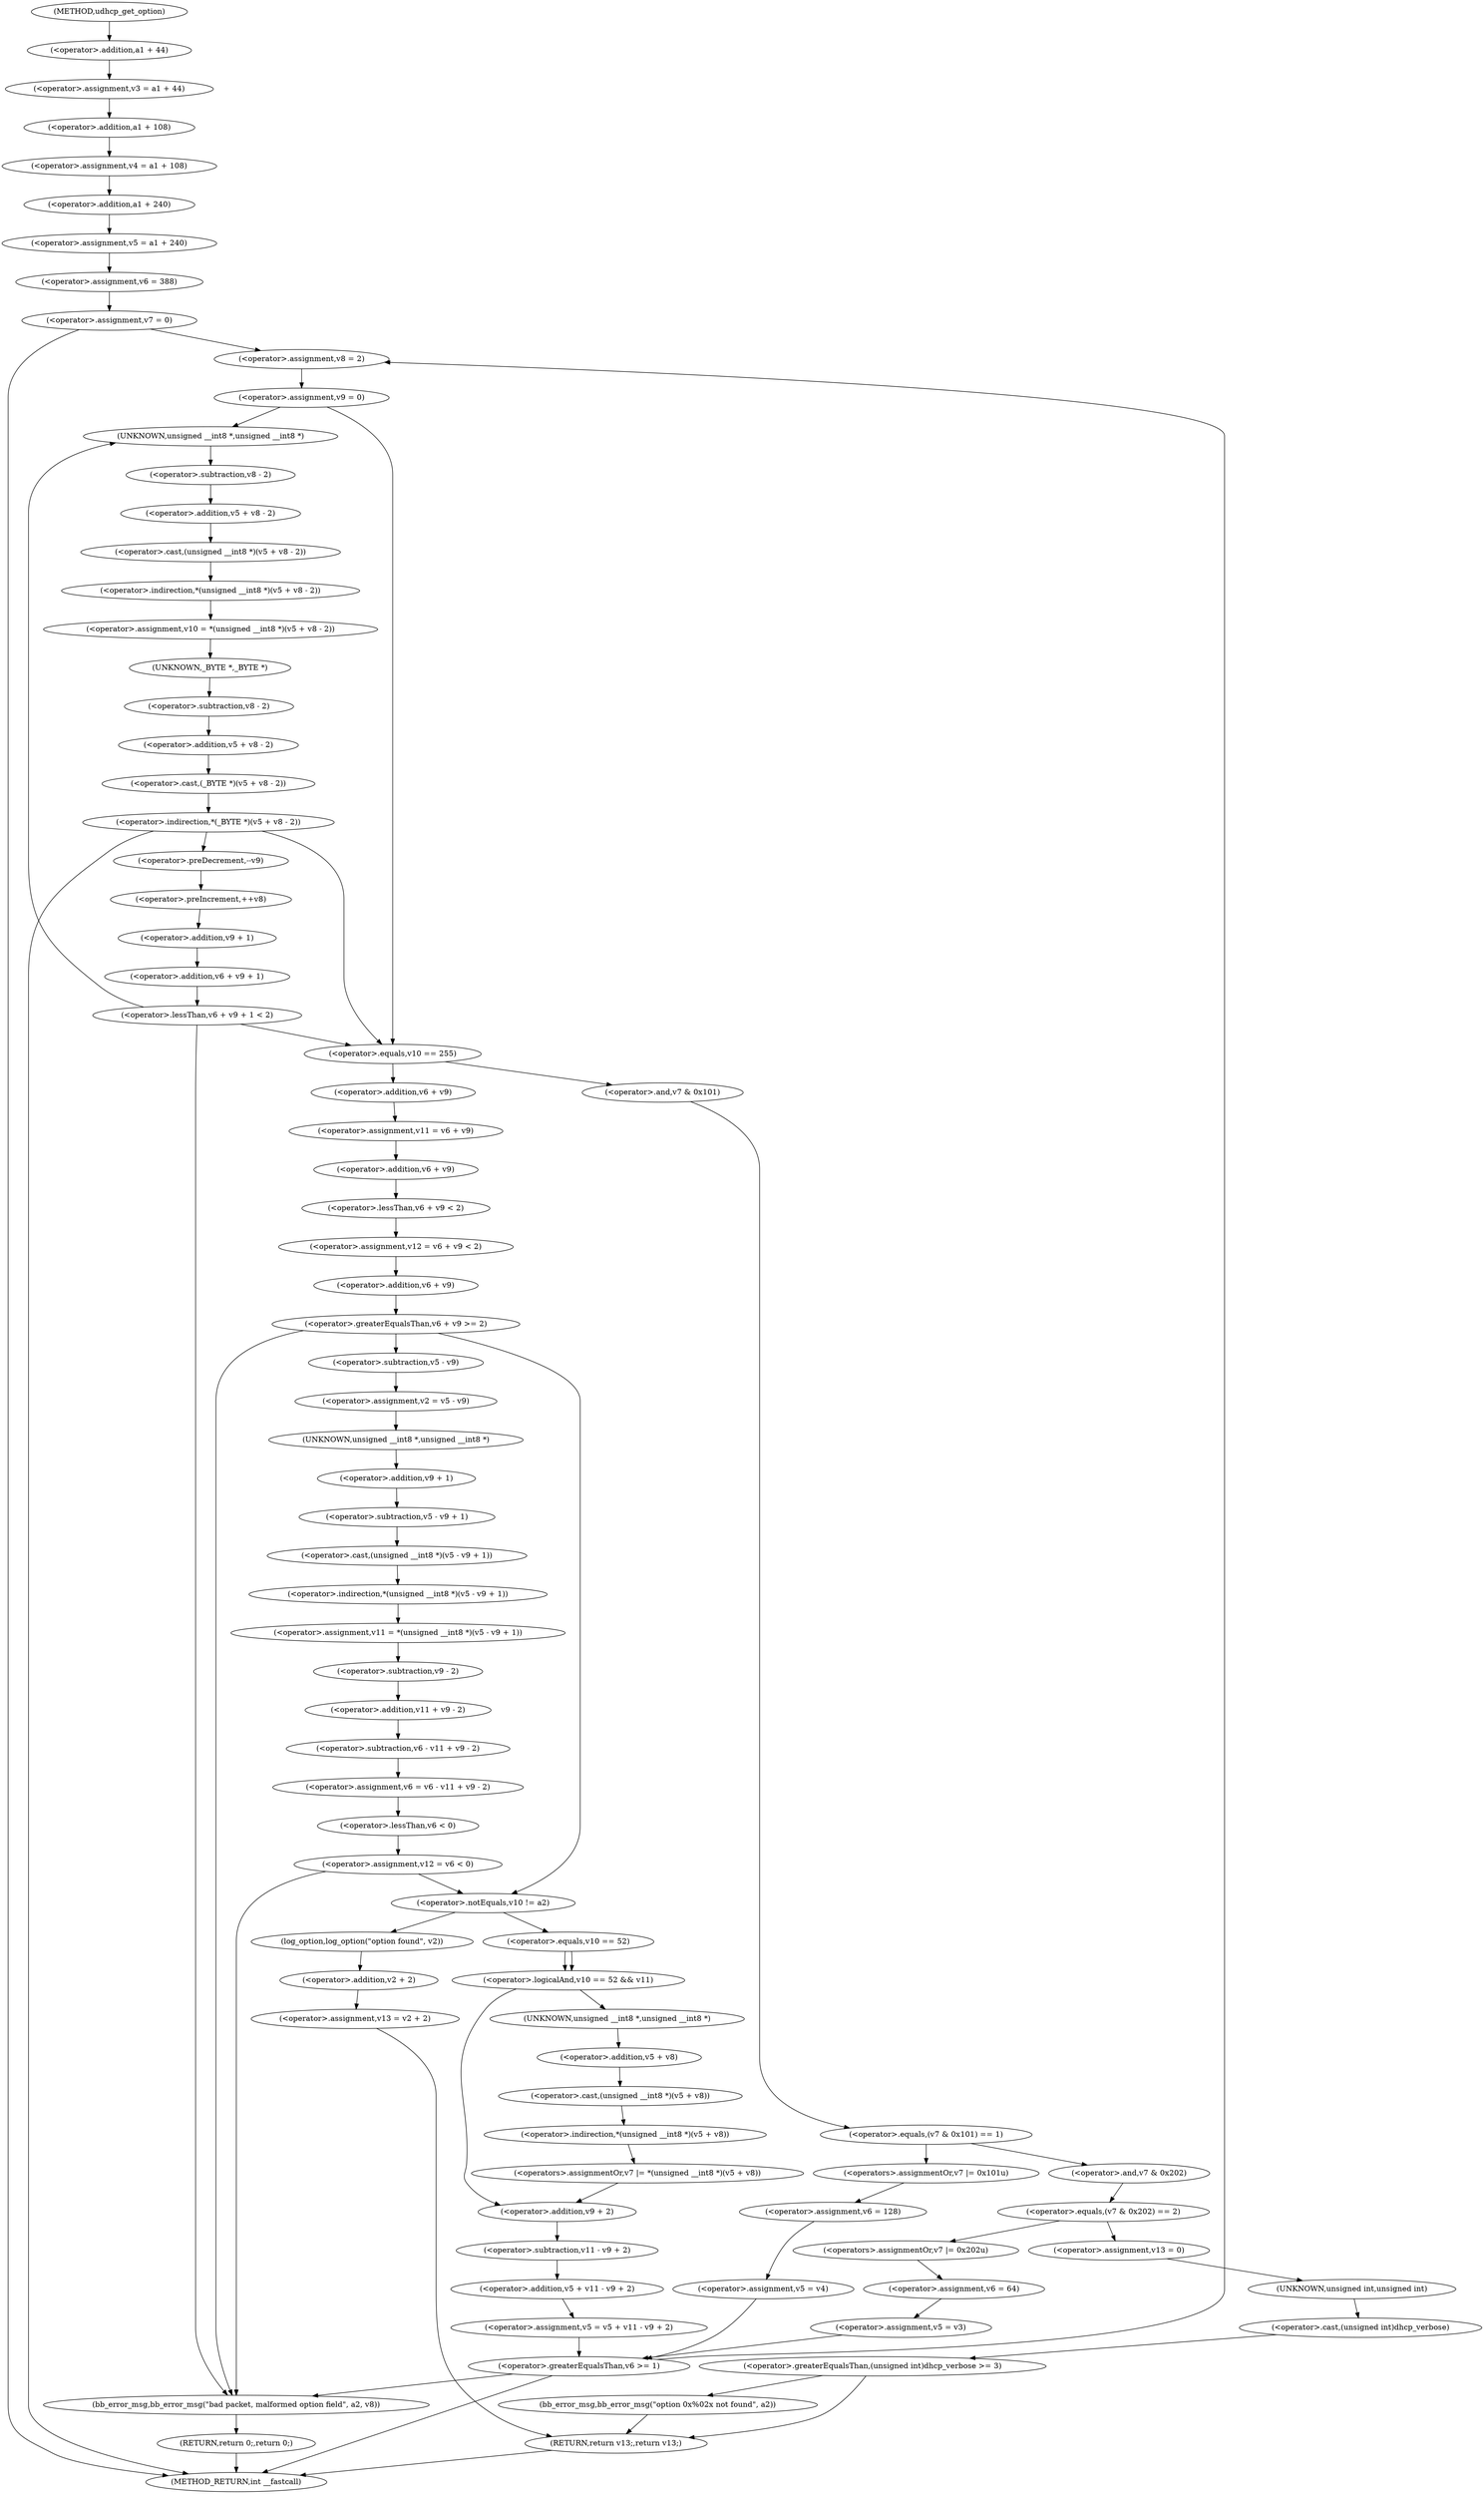 digraph udhcp_get_option {  
"1000129" [label = "(<operator>.assignment,v3 = a1 + 44)" ]
"1000131" [label = "(<operator>.addition,a1 + 44)" ]
"1000134" [label = "(<operator>.assignment,v4 = a1 + 108)" ]
"1000136" [label = "(<operator>.addition,a1 + 108)" ]
"1000139" [label = "(<operator>.assignment,v5 = a1 + 240)" ]
"1000141" [label = "(<operator>.addition,a1 + 240)" ]
"1000144" [label = "(<operator>.assignment,v6 = 388)" ]
"1000147" [label = "(<operator>.assignment,v7 = 0)" ]
"1000153" [label = "(<operator>.assignment,v8 = 2)" ]
"1000156" [label = "(<operator>.assignment,v9 = 0)" ]
"1000162" [label = "(<operator>.assignment,v10 = *(unsigned __int8 *)(v5 + v8 - 2))" ]
"1000164" [label = "(<operator>.indirection,*(unsigned __int8 *)(v5 + v8 - 2))" ]
"1000165" [label = "(<operator>.cast,(unsigned __int8 *)(v5 + v8 - 2))" ]
"1000166" [label = "(UNKNOWN,unsigned __int8 *,unsigned __int8 *)" ]
"1000167" [label = "(<operator>.addition,v5 + v8 - 2)" ]
"1000169" [label = "(<operator>.subtraction,v8 - 2)" ]
"1000173" [label = "(<operator>.indirection,*(_BYTE *)(v5 + v8 - 2))" ]
"1000174" [label = "(<operator>.cast,(_BYTE *)(v5 + v8 - 2))" ]
"1000175" [label = "(UNKNOWN,_BYTE *,_BYTE *)" ]
"1000176" [label = "(<operator>.addition,v5 + v8 - 2)" ]
"1000178" [label = "(<operator>.subtraction,v8 - 2)" ]
"1000182" [label = "(<operator>.preDecrement,--v9)" ]
"1000184" [label = "(<operator>.preIncrement,++v8)" ]
"1000187" [label = "(<operator>.lessThan,v6 + v9 + 1 < 2)" ]
"1000188" [label = "(<operator>.addition,v6 + v9 + 1)" ]
"1000190" [label = "(<operator>.addition,v9 + 1)" ]
"1000196" [label = "(<operator>.equals,v10 == 255)" ]
"1000201" [label = "(<operator>.equals,(v7 & 0x101) == 1)" ]
"1000202" [label = "(<operator>.and,v7 & 0x101)" ]
"1000207" [label = "(<operators>.assignmentOr,v7 |= 0x101u)" ]
"1000210" [label = "(<operator>.assignment,v6 = 128)" ]
"1000213" [label = "(<operator>.assignment,v5 = v4)" ]
"1000218" [label = "(<operator>.equals,(v7 & 0x202) == 2)" ]
"1000219" [label = "(<operator>.and,v7 & 0x202)" ]
"1000224" [label = "(<operators>.assignmentOr,v7 |= 0x202u)" ]
"1000227" [label = "(<operator>.assignment,v6 = 64)" ]
"1000230" [label = "(<operator>.assignment,v5 = v3)" ]
"1000234" [label = "(<operator>.assignment,v13 = 0)" ]
"1000238" [label = "(<operator>.greaterEqualsThan,(unsigned int)dhcp_verbose >= 3)" ]
"1000239" [label = "(<operator>.cast,(unsigned int)dhcp_verbose)" ]
"1000240" [label = "(UNKNOWN,unsigned int,unsigned int)" ]
"1000243" [label = "(bb_error_msg,bb_error_msg(\"option 0x%02x not found\", a2))" ]
"1000248" [label = "(<operator>.assignment,v11 = v6 + v9)" ]
"1000250" [label = "(<operator>.addition,v6 + v9)" ]
"1000253" [label = "(<operator>.assignment,v12 = v6 + v9 < 2)" ]
"1000255" [label = "(<operator>.lessThan,v6 + v9 < 2)" ]
"1000256" [label = "(<operator>.addition,v6 + v9)" ]
"1000261" [label = "(<operator>.greaterEqualsThan,v6 + v9 >= 2)" ]
"1000262" [label = "(<operator>.addition,v6 + v9)" ]
"1000267" [label = "(<operator>.assignment,v2 = v5 - v9)" ]
"1000269" [label = "(<operator>.subtraction,v5 - v9)" ]
"1000272" [label = "(<operator>.assignment,v11 = *(unsigned __int8 *)(v5 - v9 + 1))" ]
"1000274" [label = "(<operator>.indirection,*(unsigned __int8 *)(v5 - v9 + 1))" ]
"1000275" [label = "(<operator>.cast,(unsigned __int8 *)(v5 - v9 + 1))" ]
"1000276" [label = "(UNKNOWN,unsigned __int8 *,unsigned __int8 *)" ]
"1000277" [label = "(<operator>.subtraction,v5 - v9 + 1)" ]
"1000279" [label = "(<operator>.addition,v9 + 1)" ]
"1000282" [label = "(<operator>.assignment,v6 = v6 - v11 + v9 - 2)" ]
"1000284" [label = "(<operator>.subtraction,v6 - v11 + v9 - 2)" ]
"1000286" [label = "(<operator>.addition,v11 + v9 - 2)" ]
"1000288" [label = "(<operator>.subtraction,v9 - 2)" ]
"1000291" [label = "(<operator>.assignment,v12 = v6 < 0)" ]
"1000293" [label = "(<operator>.lessThan,v6 < 0)" ]
"1000300" [label = "(bb_error_msg,bb_error_msg(\"bad packet, malformed option field\", a2, v8))" ]
"1000304" [label = "(RETURN,return 0;,return 0;)" ]
"1000307" [label = "(<operator>.notEquals,v10 != a2)" ]
"1000312" [label = "(<operator>.logicalAnd,v10 == 52 && v11)" ]
"1000313" [label = "(<operator>.equals,v10 == 52)" ]
"1000317" [label = "(<operators>.assignmentOr,v7 |= *(unsigned __int8 *)(v5 + v8))" ]
"1000319" [label = "(<operator>.indirection,*(unsigned __int8 *)(v5 + v8))" ]
"1000320" [label = "(<operator>.cast,(unsigned __int8 *)(v5 + v8))" ]
"1000321" [label = "(UNKNOWN,unsigned __int8 *,unsigned __int8 *)" ]
"1000322" [label = "(<operator>.addition,v5 + v8)" ]
"1000325" [label = "(<operator>.assignment,v5 = v5 + v11 - v9 + 2)" ]
"1000327" [label = "(<operator>.addition,v5 + v11 - v9 + 2)" ]
"1000329" [label = "(<operator>.subtraction,v11 - v9 + 2)" ]
"1000331" [label = "(<operator>.addition,v9 + 2)" ]
"1000336" [label = "(<operator>.greaterEqualsThan,v6 >= 1)" ]
"1000341" [label = "(log_option,log_option(\"option found\", v2))" ]
"1000344" [label = "(<operator>.assignment,v13 = v2 + 2)" ]
"1000346" [label = "(<operator>.addition,v2 + 2)" ]
"1000349" [label = "(RETURN,return v13;,return v13;)" ]
"1000113" [label = "(METHOD,udhcp_get_option)" ]
"1000351" [label = "(METHOD_RETURN,int __fastcall)" ]
  "1000129" -> "1000136" 
  "1000131" -> "1000129" 
  "1000134" -> "1000141" 
  "1000136" -> "1000134" 
  "1000139" -> "1000144" 
  "1000141" -> "1000139" 
  "1000144" -> "1000147" 
  "1000147" -> "1000351" 
  "1000147" -> "1000153" 
  "1000153" -> "1000156" 
  "1000156" -> "1000166" 
  "1000156" -> "1000196" 
  "1000162" -> "1000175" 
  "1000164" -> "1000162" 
  "1000165" -> "1000164" 
  "1000166" -> "1000169" 
  "1000167" -> "1000165" 
  "1000169" -> "1000167" 
  "1000173" -> "1000351" 
  "1000173" -> "1000196" 
  "1000173" -> "1000182" 
  "1000174" -> "1000173" 
  "1000175" -> "1000178" 
  "1000176" -> "1000174" 
  "1000178" -> "1000176" 
  "1000182" -> "1000184" 
  "1000184" -> "1000190" 
  "1000187" -> "1000166" 
  "1000187" -> "1000196" 
  "1000187" -> "1000300" 
  "1000188" -> "1000187" 
  "1000190" -> "1000188" 
  "1000196" -> "1000202" 
  "1000196" -> "1000250" 
  "1000201" -> "1000207" 
  "1000201" -> "1000219" 
  "1000202" -> "1000201" 
  "1000207" -> "1000210" 
  "1000210" -> "1000213" 
  "1000213" -> "1000336" 
  "1000218" -> "1000224" 
  "1000218" -> "1000234" 
  "1000219" -> "1000218" 
  "1000224" -> "1000227" 
  "1000227" -> "1000230" 
  "1000230" -> "1000336" 
  "1000234" -> "1000240" 
  "1000238" -> "1000243" 
  "1000238" -> "1000349" 
  "1000239" -> "1000238" 
  "1000240" -> "1000239" 
  "1000243" -> "1000349" 
  "1000248" -> "1000256" 
  "1000250" -> "1000248" 
  "1000253" -> "1000262" 
  "1000255" -> "1000253" 
  "1000256" -> "1000255" 
  "1000261" -> "1000269" 
  "1000261" -> "1000300" 
  "1000261" -> "1000307" 
  "1000262" -> "1000261" 
  "1000267" -> "1000276" 
  "1000269" -> "1000267" 
  "1000272" -> "1000288" 
  "1000274" -> "1000272" 
  "1000275" -> "1000274" 
  "1000276" -> "1000279" 
  "1000277" -> "1000275" 
  "1000279" -> "1000277" 
  "1000282" -> "1000293" 
  "1000284" -> "1000282" 
  "1000286" -> "1000284" 
  "1000288" -> "1000286" 
  "1000291" -> "1000300" 
  "1000291" -> "1000307" 
  "1000293" -> "1000291" 
  "1000300" -> "1000304" 
  "1000304" -> "1000351" 
  "1000307" -> "1000313" 
  "1000307" -> "1000341" 
  "1000312" -> "1000321" 
  "1000312" -> "1000331" 
  "1000313" -> "1000312" 
  "1000313" -> "1000312" 
  "1000317" -> "1000331" 
  "1000319" -> "1000317" 
  "1000320" -> "1000319" 
  "1000321" -> "1000322" 
  "1000322" -> "1000320" 
  "1000325" -> "1000336" 
  "1000327" -> "1000325" 
  "1000329" -> "1000327" 
  "1000331" -> "1000329" 
  "1000336" -> "1000351" 
  "1000336" -> "1000153" 
  "1000336" -> "1000300" 
  "1000341" -> "1000346" 
  "1000344" -> "1000349" 
  "1000346" -> "1000344" 
  "1000349" -> "1000351" 
  "1000113" -> "1000131" 
}
